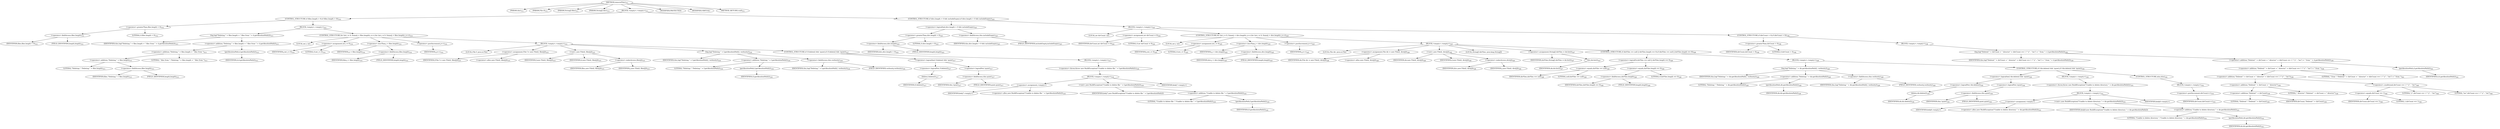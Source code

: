 digraph "removeFiles" {  
"616" [label = <(METHOD,removeFiles)<SUB>311</SUB>> ]
"30" [label = <(PARAM,this)<SUB>311</SUB>> ]
"617" [label = <(PARAM,File d)<SUB>311</SUB>> ]
"618" [label = <(PARAM,String[] files)<SUB>311</SUB>> ]
"619" [label = <(PARAM,String[] dirs)<SUB>311</SUB>> ]
"620" [label = <(BLOCK,&lt;empty&gt;,&lt;empty&gt;)<SUB>311</SUB>> ]
"621" [label = <(CONTROL_STRUCTURE,if (files.length &gt; 0),if (files.length &gt; 0))<SUB>312</SUB>> ]
"622" [label = <(&lt;operator&gt;.greaterThan,files.length &gt; 0)<SUB>312</SUB>> ]
"623" [label = <(&lt;operator&gt;.fieldAccess,files.length)<SUB>312</SUB>> ]
"624" [label = <(IDENTIFIER,files,files.length &gt; 0)<SUB>312</SUB>> ]
"625" [label = <(FIELD_IDENTIFIER,length,length)<SUB>312</SUB>> ]
"626" [label = <(LITERAL,0,files.length &gt; 0)<SUB>312</SUB>> ]
"627" [label = <(BLOCK,&lt;empty&gt;,&lt;empty&gt;)<SUB>312</SUB>> ]
"628" [label = <(log,log(&quot;Deleting &quot; + files.length + &quot; files from &quot; + d.getAbsolutePath()))<SUB>313</SUB>> ]
"29" [label = <(IDENTIFIER,this,log(&quot;Deleting &quot; + files.length + &quot; files from &quot; + d.getAbsolutePath()))<SUB>313</SUB>> ]
"629" [label = <(&lt;operator&gt;.addition,&quot;Deleting &quot; + files.length + &quot; files from &quot; + d.getAbsolutePath())<SUB>313</SUB>> ]
"630" [label = <(&lt;operator&gt;.addition,&quot;Deleting &quot; + files.length + &quot; files from &quot;)<SUB>313</SUB>> ]
"631" [label = <(&lt;operator&gt;.addition,&quot;Deleting &quot; + files.length)<SUB>313</SUB>> ]
"632" [label = <(LITERAL,&quot;Deleting &quot;,&quot;Deleting &quot; + files.length)<SUB>313</SUB>> ]
"633" [label = <(&lt;operator&gt;.fieldAccess,files.length)<SUB>313</SUB>> ]
"634" [label = <(IDENTIFIER,files,&quot;Deleting &quot; + files.length)<SUB>313</SUB>> ]
"635" [label = <(FIELD_IDENTIFIER,length,length)<SUB>313</SUB>> ]
"636" [label = <(LITERAL,&quot; files from &quot;,&quot;Deleting &quot; + files.length + &quot; files from &quot;)<SUB>313</SUB>> ]
"637" [label = <(getAbsolutePath,d.getAbsolutePath())<SUB>313</SUB>> ]
"638" [label = <(IDENTIFIER,d,d.getAbsolutePath())<SUB>313</SUB>> ]
"639" [label = <(CONTROL_STRUCTURE,for (int j = 0; Some(j &lt; files.length); j++),for (int j = 0; Some(j &lt; files.length); j++))<SUB>314</SUB>> ]
"640" [label = <(LOCAL,int j: int)> ]
"641" [label = <(&lt;operator&gt;.assignment,int j = 0)<SUB>314</SUB>> ]
"642" [label = <(IDENTIFIER,j,int j = 0)<SUB>314</SUB>> ]
"643" [label = <(LITERAL,0,int j = 0)<SUB>314</SUB>> ]
"644" [label = <(&lt;operator&gt;.lessThan,j &lt; files.length)<SUB>314</SUB>> ]
"645" [label = <(IDENTIFIER,j,j &lt; files.length)<SUB>314</SUB>> ]
"646" [label = <(&lt;operator&gt;.fieldAccess,files.length)<SUB>314</SUB>> ]
"647" [label = <(IDENTIFIER,files,j &lt; files.length)<SUB>314</SUB>> ]
"648" [label = <(FIELD_IDENTIFIER,length,length)<SUB>314</SUB>> ]
"649" [label = <(&lt;operator&gt;.postIncrement,j++)<SUB>314</SUB>> ]
"650" [label = <(IDENTIFIER,j,j++)<SUB>314</SUB>> ]
"651" [label = <(BLOCK,&lt;empty&gt;,&lt;empty&gt;)<SUB>314</SUB>> ]
"32" [label = <(LOCAL,File f: java.io.File)> ]
"652" [label = <(&lt;operator&gt;.assignment,File f = new File(d, files[j]))<SUB>315</SUB>> ]
"653" [label = <(IDENTIFIER,f,File f = new File(d, files[j]))<SUB>315</SUB>> ]
"654" [label = <(&lt;operator&gt;.alloc,new File(d, files[j]))<SUB>315</SUB>> ]
"655" [label = <(&lt;init&gt;,new File(d, files[j]))<SUB>315</SUB>> ]
"31" [label = <(IDENTIFIER,f,new File(d, files[j]))<SUB>315</SUB>> ]
"656" [label = <(IDENTIFIER,d,new File(d, files[j]))<SUB>315</SUB>> ]
"657" [label = <(&lt;operator&gt;.indexAccess,files[j])<SUB>315</SUB>> ]
"658" [label = <(IDENTIFIER,files,new File(d, files[j]))<SUB>315</SUB>> ]
"659" [label = <(IDENTIFIER,j,new File(d, files[j]))<SUB>315</SUB>> ]
"660" [label = <(log,log(&quot;Deleting &quot; + f.getAbsolutePath(), verbosity))<SUB>316</SUB>> ]
"33" [label = <(IDENTIFIER,this,log(&quot;Deleting &quot; + f.getAbsolutePath(), verbosity))<SUB>316</SUB>> ]
"661" [label = <(&lt;operator&gt;.addition,&quot;Deleting &quot; + f.getAbsolutePath())<SUB>316</SUB>> ]
"662" [label = <(LITERAL,&quot;Deleting &quot;,&quot;Deleting &quot; + f.getAbsolutePath())<SUB>316</SUB>> ]
"663" [label = <(getAbsolutePath,f.getAbsolutePath())<SUB>316</SUB>> ]
"664" [label = <(IDENTIFIER,f,f.getAbsolutePath())<SUB>316</SUB>> ]
"665" [label = <(&lt;operator&gt;.fieldAccess,this.verbosity)<SUB>316</SUB>> ]
"666" [label = <(IDENTIFIER,this,log(&quot;Deleting &quot; + f.getAbsolutePath(), verbosity))<SUB>316</SUB>> ]
"667" [label = <(FIELD_IDENTIFIER,verbosity,verbosity)<SUB>316</SUB>> ]
"668" [label = <(CONTROL_STRUCTURE,if (!f.delete() &amp;&amp; !quiet),if (!f.delete() &amp;&amp; !quiet))<SUB>317</SUB>> ]
"669" [label = <(&lt;operator&gt;.logicalAnd,!f.delete() &amp;&amp; !quiet)<SUB>317</SUB>> ]
"670" [label = <(&lt;operator&gt;.logicalNot,!f.delete())<SUB>317</SUB>> ]
"671" [label = <(delete,f.delete())<SUB>317</SUB>> ]
"672" [label = <(IDENTIFIER,f,f.delete())<SUB>317</SUB>> ]
"673" [label = <(&lt;operator&gt;.logicalNot,!quiet)<SUB>317</SUB>> ]
"674" [label = <(&lt;operator&gt;.fieldAccess,this.quiet)<SUB>317</SUB>> ]
"675" [label = <(IDENTIFIER,this,!quiet)<SUB>317</SUB>> ]
"676" [label = <(FIELD_IDENTIFIER,quiet,quiet)<SUB>317</SUB>> ]
"677" [label = <(BLOCK,&lt;empty&gt;,&lt;empty&gt;)<SUB>317</SUB>> ]
"678" [label = <(&lt;operator&gt;.throw,throw new BuildException(&quot;Unable to delete file &quot; + f.getAbsolutePath());)<SUB>318</SUB>> ]
"679" [label = <(BLOCK,&lt;empty&gt;,&lt;empty&gt;)<SUB>318</SUB>> ]
"680" [label = <(&lt;operator&gt;.assignment,&lt;empty&gt;)> ]
"681" [label = <(IDENTIFIER,$obj7,&lt;empty&gt;)> ]
"682" [label = <(&lt;operator&gt;.alloc,new BuildException(&quot;Unable to delete file &quot; + f.getAbsolutePath()))<SUB>318</SUB>> ]
"683" [label = <(&lt;init&gt;,new BuildException(&quot;Unable to delete file &quot; + f.getAbsolutePath()))<SUB>318</SUB>> ]
"684" [label = <(IDENTIFIER,$obj7,new BuildException(&quot;Unable to delete file &quot; + f.getAbsolutePath()))> ]
"685" [label = <(&lt;operator&gt;.addition,&quot;Unable to delete file &quot; + f.getAbsolutePath())<SUB>318</SUB>> ]
"686" [label = <(LITERAL,&quot;Unable to delete file &quot;,&quot;Unable to delete file &quot; + f.getAbsolutePath())<SUB>318</SUB>> ]
"687" [label = <(getAbsolutePath,f.getAbsolutePath())<SUB>318</SUB>> ]
"688" [label = <(IDENTIFIER,f,f.getAbsolutePath())<SUB>318</SUB>> ]
"689" [label = <(IDENTIFIER,$obj7,&lt;empty&gt;)> ]
"690" [label = <(CONTROL_STRUCTURE,if (dirs.length &gt; 0 &amp;&amp; includeEmpty),if (dirs.length &gt; 0 &amp;&amp; includeEmpty))<SUB>323</SUB>> ]
"691" [label = <(&lt;operator&gt;.logicalAnd,dirs.length &gt; 0 &amp;&amp; includeEmpty)<SUB>323</SUB>> ]
"692" [label = <(&lt;operator&gt;.greaterThan,dirs.length &gt; 0)<SUB>323</SUB>> ]
"693" [label = <(&lt;operator&gt;.fieldAccess,dirs.length)<SUB>323</SUB>> ]
"694" [label = <(IDENTIFIER,dirs,dirs.length &gt; 0)<SUB>323</SUB>> ]
"695" [label = <(FIELD_IDENTIFIER,length,length)<SUB>323</SUB>> ]
"696" [label = <(LITERAL,0,dirs.length &gt; 0)<SUB>323</SUB>> ]
"697" [label = <(&lt;operator&gt;.fieldAccess,this.includeEmpty)<SUB>323</SUB>> ]
"698" [label = <(IDENTIFIER,this,dirs.length &gt; 0 &amp;&amp; includeEmpty)<SUB>323</SUB>> ]
"699" [label = <(FIELD_IDENTIFIER,includeEmpty,includeEmpty)<SUB>323</SUB>> ]
"700" [label = <(BLOCK,&lt;empty&gt;,&lt;empty&gt;)<SUB>323</SUB>> ]
"701" [label = <(LOCAL,int dirCount: int)> ]
"702" [label = <(&lt;operator&gt;.assignment,int dirCount = 0)<SUB>324</SUB>> ]
"703" [label = <(IDENTIFIER,dirCount,int dirCount = 0)<SUB>324</SUB>> ]
"704" [label = <(LITERAL,0,int dirCount = 0)<SUB>324</SUB>> ]
"705" [label = <(CONTROL_STRUCTURE,for (int j = 0; Some(j &lt; dirs.length); j++),for (int j = 0; Some(j &lt; dirs.length); j++))<SUB>325</SUB>> ]
"706" [label = <(LOCAL,int j: int)> ]
"707" [label = <(&lt;operator&gt;.assignment,int j = 0)<SUB>325</SUB>> ]
"708" [label = <(IDENTIFIER,j,int j = 0)<SUB>325</SUB>> ]
"709" [label = <(LITERAL,0,int j = 0)<SUB>325</SUB>> ]
"710" [label = <(&lt;operator&gt;.lessThan,j &lt; dirs.length)<SUB>325</SUB>> ]
"711" [label = <(IDENTIFIER,j,j &lt; dirs.length)<SUB>325</SUB>> ]
"712" [label = <(&lt;operator&gt;.fieldAccess,dirs.length)<SUB>325</SUB>> ]
"713" [label = <(IDENTIFIER,dirs,j &lt; dirs.length)<SUB>325</SUB>> ]
"714" [label = <(FIELD_IDENTIFIER,length,length)<SUB>325</SUB>> ]
"715" [label = <(&lt;operator&gt;.postIncrement,j++)<SUB>325</SUB>> ]
"716" [label = <(IDENTIFIER,j,j++)<SUB>325</SUB>> ]
"717" [label = <(BLOCK,&lt;empty&gt;,&lt;empty&gt;)<SUB>325</SUB>> ]
"35" [label = <(LOCAL,File dir: java.io.File)> ]
"718" [label = <(&lt;operator&gt;.assignment,File dir = new File(d, dirs[j]))<SUB>326</SUB>> ]
"719" [label = <(IDENTIFIER,dir,File dir = new File(d, dirs[j]))<SUB>326</SUB>> ]
"720" [label = <(&lt;operator&gt;.alloc,new File(d, dirs[j]))<SUB>326</SUB>> ]
"721" [label = <(&lt;init&gt;,new File(d, dirs[j]))<SUB>326</SUB>> ]
"34" [label = <(IDENTIFIER,dir,new File(d, dirs[j]))<SUB>326</SUB>> ]
"722" [label = <(IDENTIFIER,d,new File(d, dirs[j]))<SUB>326</SUB>> ]
"723" [label = <(&lt;operator&gt;.indexAccess,dirs[j])<SUB>326</SUB>> ]
"724" [label = <(IDENTIFIER,dirs,new File(d, dirs[j]))<SUB>326</SUB>> ]
"725" [label = <(IDENTIFIER,j,new File(d, dirs[j]))<SUB>326</SUB>> ]
"726" [label = <(LOCAL,String[] dirFiles: java.lang.String[])> ]
"727" [label = <(&lt;operator&gt;.assignment,String[] dirFiles = dir.list())<SUB>327</SUB>> ]
"728" [label = <(IDENTIFIER,dirFiles,String[] dirFiles = dir.list())<SUB>327</SUB>> ]
"729" [label = <(list,dir.list())<SUB>327</SUB>> ]
"730" [label = <(IDENTIFIER,dir,dir.list())<SUB>327</SUB>> ]
"731" [label = <(CONTROL_STRUCTURE,if (dirFiles == null || dirFiles.length == 0),if (dirFiles == null || dirFiles.length == 0))<SUB>328</SUB>> ]
"732" [label = <(&lt;operator&gt;.logicalOr,dirFiles == null || dirFiles.length == 0)<SUB>328</SUB>> ]
"733" [label = <(&lt;operator&gt;.equals,dirFiles == null)<SUB>328</SUB>> ]
"734" [label = <(IDENTIFIER,dirFiles,dirFiles == null)<SUB>328</SUB>> ]
"735" [label = <(LITERAL,null,dirFiles == null)<SUB>328</SUB>> ]
"736" [label = <(&lt;operator&gt;.equals,dirFiles.length == 0)<SUB>328</SUB>> ]
"737" [label = <(&lt;operator&gt;.fieldAccess,dirFiles.length)<SUB>328</SUB>> ]
"738" [label = <(IDENTIFIER,dirFiles,dirFiles.length == 0)<SUB>328</SUB>> ]
"739" [label = <(FIELD_IDENTIFIER,length,length)<SUB>328</SUB>> ]
"740" [label = <(LITERAL,0,dirFiles.length == 0)<SUB>328</SUB>> ]
"741" [label = <(BLOCK,&lt;empty&gt;,&lt;empty&gt;)<SUB>328</SUB>> ]
"742" [label = <(log,log(&quot;Deleting &quot; + dir.getAbsolutePath(), verbosity))<SUB>329</SUB>> ]
"36" [label = <(IDENTIFIER,this,log(&quot;Deleting &quot; + dir.getAbsolutePath(), verbosity))<SUB>329</SUB>> ]
"743" [label = <(&lt;operator&gt;.addition,&quot;Deleting &quot; + dir.getAbsolutePath())<SUB>329</SUB>> ]
"744" [label = <(LITERAL,&quot;Deleting &quot;,&quot;Deleting &quot; + dir.getAbsolutePath())<SUB>329</SUB>> ]
"745" [label = <(getAbsolutePath,dir.getAbsolutePath())<SUB>329</SUB>> ]
"746" [label = <(IDENTIFIER,dir,dir.getAbsolutePath())<SUB>329</SUB>> ]
"747" [label = <(&lt;operator&gt;.fieldAccess,this.verbosity)<SUB>329</SUB>> ]
"748" [label = <(IDENTIFIER,this,log(&quot;Deleting &quot; + dir.getAbsolutePath(), verbosity))<SUB>329</SUB>> ]
"749" [label = <(FIELD_IDENTIFIER,verbosity,verbosity)<SUB>329</SUB>> ]
"750" [label = <(CONTROL_STRUCTURE,if (!dir.delete() &amp;&amp; !quiet),if (!dir.delete() &amp;&amp; !quiet))<SUB>330</SUB>> ]
"751" [label = <(&lt;operator&gt;.logicalAnd,!dir.delete() &amp;&amp; !quiet)<SUB>330</SUB>> ]
"752" [label = <(&lt;operator&gt;.logicalNot,!dir.delete())<SUB>330</SUB>> ]
"753" [label = <(delete,dir.delete())<SUB>330</SUB>> ]
"754" [label = <(IDENTIFIER,dir,dir.delete())<SUB>330</SUB>> ]
"755" [label = <(&lt;operator&gt;.logicalNot,!quiet)<SUB>330</SUB>> ]
"756" [label = <(&lt;operator&gt;.fieldAccess,this.quiet)<SUB>330</SUB>> ]
"757" [label = <(IDENTIFIER,this,!quiet)<SUB>330</SUB>> ]
"758" [label = <(FIELD_IDENTIFIER,quiet,quiet)<SUB>330</SUB>> ]
"759" [label = <(BLOCK,&lt;empty&gt;,&lt;empty&gt;)<SUB>330</SUB>> ]
"760" [label = <(&lt;operator&gt;.throw,throw new BuildException(&quot;Unable to delete directory &quot; + dir.getAbsolutePath());)<SUB>331</SUB>> ]
"761" [label = <(BLOCK,&lt;empty&gt;,&lt;empty&gt;)<SUB>331</SUB>> ]
"762" [label = <(&lt;operator&gt;.assignment,&lt;empty&gt;)> ]
"763" [label = <(IDENTIFIER,$obj9,&lt;empty&gt;)> ]
"764" [label = <(&lt;operator&gt;.alloc,new BuildException(&quot;Unable to delete directory &quot; + dir.getAbsolutePath()))<SUB>331</SUB>> ]
"765" [label = <(&lt;init&gt;,new BuildException(&quot;Unable to delete directory &quot; + dir.getAbsolutePath()))<SUB>331</SUB>> ]
"766" [label = <(IDENTIFIER,$obj9,new BuildException(&quot;Unable to delete directory &quot; + dir.getAbsolutePath()))> ]
"767" [label = <(&lt;operator&gt;.addition,&quot;Unable to delete directory &quot; + dir.getAbsolutePath())<SUB>331</SUB>> ]
"768" [label = <(LITERAL,&quot;Unable to delete directory &quot;,&quot;Unable to delete directory &quot; + dir.getAbsolutePath())<SUB>331</SUB>> ]
"769" [label = <(getAbsolutePath,dir.getAbsolutePath())<SUB>331</SUB>> ]
"770" [label = <(IDENTIFIER,dir,dir.getAbsolutePath())<SUB>331</SUB>> ]
"771" [label = <(IDENTIFIER,$obj9,&lt;empty&gt;)> ]
"772" [label = <(CONTROL_STRUCTURE,else,else)<SUB>332</SUB>> ]
"773" [label = <(BLOCK,&lt;empty&gt;,&lt;empty&gt;)<SUB>332</SUB>> ]
"774" [label = <(&lt;operator&gt;.postIncrement,dirCount++)<SUB>333</SUB>> ]
"775" [label = <(IDENTIFIER,dirCount,dirCount++)<SUB>333</SUB>> ]
"776" [label = <(CONTROL_STRUCTURE,if (dirCount &gt; 0),if (dirCount &gt; 0))<SUB>338</SUB>> ]
"777" [label = <(&lt;operator&gt;.greaterThan,dirCount &gt; 0)<SUB>338</SUB>> ]
"778" [label = <(IDENTIFIER,dirCount,dirCount &gt; 0)<SUB>338</SUB>> ]
"779" [label = <(LITERAL,0,dirCount &gt; 0)<SUB>338</SUB>> ]
"780" [label = <(BLOCK,&lt;empty&gt;,&lt;empty&gt;)<SUB>338</SUB>> ]
"781" [label = <(log,log(&quot;Deleted &quot; + dirCount + &quot; director&quot; + (dirCount == 1 ? &quot;y&quot; : &quot;ies&quot;) + &quot; from &quot; + d.getAbsolutePath()))<SUB>339</SUB>> ]
"37" [label = <(IDENTIFIER,this,log(&quot;Deleted &quot; + dirCount + &quot; director&quot; + (dirCount == 1 ? &quot;y&quot; : &quot;ies&quot;) + &quot; from &quot; + d.getAbsolutePath()))<SUB>339</SUB>> ]
"782" [label = <(&lt;operator&gt;.addition,&quot;Deleted &quot; + dirCount + &quot; director&quot; + (dirCount == 1 ? &quot;y&quot; : &quot;ies&quot;) + &quot; from &quot; + d.getAbsolutePath())<SUB>339</SUB>> ]
"783" [label = <(&lt;operator&gt;.addition,&quot;Deleted &quot; + dirCount + &quot; director&quot; + (dirCount == 1 ? &quot;y&quot; : &quot;ies&quot;) + &quot; from &quot;)<SUB>339</SUB>> ]
"784" [label = <(&lt;operator&gt;.addition,&quot;Deleted &quot; + dirCount + &quot; director&quot; + (dirCount == 1 ? &quot;y&quot; : &quot;ies&quot;))<SUB>339</SUB>> ]
"785" [label = <(&lt;operator&gt;.addition,&quot;Deleted &quot; + dirCount + &quot; director&quot;)<SUB>339</SUB>> ]
"786" [label = <(&lt;operator&gt;.addition,&quot;Deleted &quot; + dirCount)<SUB>339</SUB>> ]
"787" [label = <(LITERAL,&quot;Deleted &quot;,&quot;Deleted &quot; + dirCount)<SUB>339</SUB>> ]
"788" [label = <(IDENTIFIER,dirCount,&quot;Deleted &quot; + dirCount)<SUB>339</SUB>> ]
"789" [label = <(LITERAL,&quot; director&quot;,&quot;Deleted &quot; + dirCount + &quot; director&quot;)<SUB>339</SUB>> ]
"790" [label = <(&lt;operator&gt;.conditional,dirCount == 1 ? &quot;y&quot; : &quot;ies&quot;)<SUB>340</SUB>> ]
"791" [label = <(&lt;operator&gt;.equals,dirCount == 1)<SUB>340</SUB>> ]
"792" [label = <(IDENTIFIER,dirCount,dirCount == 1)<SUB>340</SUB>> ]
"793" [label = <(LITERAL,1,dirCount == 1)<SUB>340</SUB>> ]
"794" [label = <(LITERAL,&quot;y&quot;,dirCount == 1 ? &quot;y&quot; : &quot;ies&quot;)<SUB>340</SUB>> ]
"795" [label = <(LITERAL,&quot;ies&quot;,dirCount == 1 ? &quot;y&quot; : &quot;ies&quot;)<SUB>340</SUB>> ]
"796" [label = <(LITERAL,&quot; from &quot;,&quot;Deleted &quot; + dirCount + &quot; director&quot; + (dirCount == 1 ? &quot;y&quot; : &quot;ies&quot;) + &quot; from &quot;)<SUB>341</SUB>> ]
"797" [label = <(getAbsolutePath,d.getAbsolutePath())<SUB>341</SUB>> ]
"798" [label = <(IDENTIFIER,d,d.getAbsolutePath())<SUB>341</SUB>> ]
"799" [label = <(MODIFIER,PROTECTED)> ]
"800" [label = <(MODIFIER,VIRTUAL)> ]
"801" [label = <(METHOD_RETURN,void)<SUB>311</SUB>> ]
  "616" -> "30" 
  "616" -> "617" 
  "616" -> "618" 
  "616" -> "619" 
  "616" -> "620" 
  "616" -> "799" 
  "616" -> "800" 
  "616" -> "801" 
  "620" -> "621" 
  "620" -> "690" 
  "621" -> "622" 
  "621" -> "627" 
  "622" -> "623" 
  "622" -> "626" 
  "623" -> "624" 
  "623" -> "625" 
  "627" -> "628" 
  "627" -> "639" 
  "628" -> "29" 
  "628" -> "629" 
  "629" -> "630" 
  "629" -> "637" 
  "630" -> "631" 
  "630" -> "636" 
  "631" -> "632" 
  "631" -> "633" 
  "633" -> "634" 
  "633" -> "635" 
  "637" -> "638" 
  "639" -> "640" 
  "639" -> "641" 
  "639" -> "644" 
  "639" -> "649" 
  "639" -> "651" 
  "641" -> "642" 
  "641" -> "643" 
  "644" -> "645" 
  "644" -> "646" 
  "646" -> "647" 
  "646" -> "648" 
  "649" -> "650" 
  "651" -> "32" 
  "651" -> "652" 
  "651" -> "655" 
  "651" -> "660" 
  "651" -> "668" 
  "652" -> "653" 
  "652" -> "654" 
  "655" -> "31" 
  "655" -> "656" 
  "655" -> "657" 
  "657" -> "658" 
  "657" -> "659" 
  "660" -> "33" 
  "660" -> "661" 
  "660" -> "665" 
  "661" -> "662" 
  "661" -> "663" 
  "663" -> "664" 
  "665" -> "666" 
  "665" -> "667" 
  "668" -> "669" 
  "668" -> "677" 
  "669" -> "670" 
  "669" -> "673" 
  "670" -> "671" 
  "671" -> "672" 
  "673" -> "674" 
  "674" -> "675" 
  "674" -> "676" 
  "677" -> "678" 
  "678" -> "679" 
  "679" -> "680" 
  "679" -> "683" 
  "679" -> "689" 
  "680" -> "681" 
  "680" -> "682" 
  "683" -> "684" 
  "683" -> "685" 
  "685" -> "686" 
  "685" -> "687" 
  "687" -> "688" 
  "690" -> "691" 
  "690" -> "700" 
  "691" -> "692" 
  "691" -> "697" 
  "692" -> "693" 
  "692" -> "696" 
  "693" -> "694" 
  "693" -> "695" 
  "697" -> "698" 
  "697" -> "699" 
  "700" -> "701" 
  "700" -> "702" 
  "700" -> "705" 
  "700" -> "776" 
  "702" -> "703" 
  "702" -> "704" 
  "705" -> "706" 
  "705" -> "707" 
  "705" -> "710" 
  "705" -> "715" 
  "705" -> "717" 
  "707" -> "708" 
  "707" -> "709" 
  "710" -> "711" 
  "710" -> "712" 
  "712" -> "713" 
  "712" -> "714" 
  "715" -> "716" 
  "717" -> "35" 
  "717" -> "718" 
  "717" -> "721" 
  "717" -> "726" 
  "717" -> "727" 
  "717" -> "731" 
  "718" -> "719" 
  "718" -> "720" 
  "721" -> "34" 
  "721" -> "722" 
  "721" -> "723" 
  "723" -> "724" 
  "723" -> "725" 
  "727" -> "728" 
  "727" -> "729" 
  "729" -> "730" 
  "731" -> "732" 
  "731" -> "741" 
  "732" -> "733" 
  "732" -> "736" 
  "733" -> "734" 
  "733" -> "735" 
  "736" -> "737" 
  "736" -> "740" 
  "737" -> "738" 
  "737" -> "739" 
  "741" -> "742" 
  "741" -> "750" 
  "742" -> "36" 
  "742" -> "743" 
  "742" -> "747" 
  "743" -> "744" 
  "743" -> "745" 
  "745" -> "746" 
  "747" -> "748" 
  "747" -> "749" 
  "750" -> "751" 
  "750" -> "759" 
  "750" -> "772" 
  "751" -> "752" 
  "751" -> "755" 
  "752" -> "753" 
  "753" -> "754" 
  "755" -> "756" 
  "756" -> "757" 
  "756" -> "758" 
  "759" -> "760" 
  "760" -> "761" 
  "761" -> "762" 
  "761" -> "765" 
  "761" -> "771" 
  "762" -> "763" 
  "762" -> "764" 
  "765" -> "766" 
  "765" -> "767" 
  "767" -> "768" 
  "767" -> "769" 
  "769" -> "770" 
  "772" -> "773" 
  "773" -> "774" 
  "774" -> "775" 
  "776" -> "777" 
  "776" -> "780" 
  "777" -> "778" 
  "777" -> "779" 
  "780" -> "781" 
  "781" -> "37" 
  "781" -> "782" 
  "782" -> "783" 
  "782" -> "797" 
  "783" -> "784" 
  "783" -> "796" 
  "784" -> "785" 
  "784" -> "790" 
  "785" -> "786" 
  "785" -> "789" 
  "786" -> "787" 
  "786" -> "788" 
  "790" -> "791" 
  "790" -> "794" 
  "790" -> "795" 
  "791" -> "792" 
  "791" -> "793" 
  "797" -> "798" 
}
